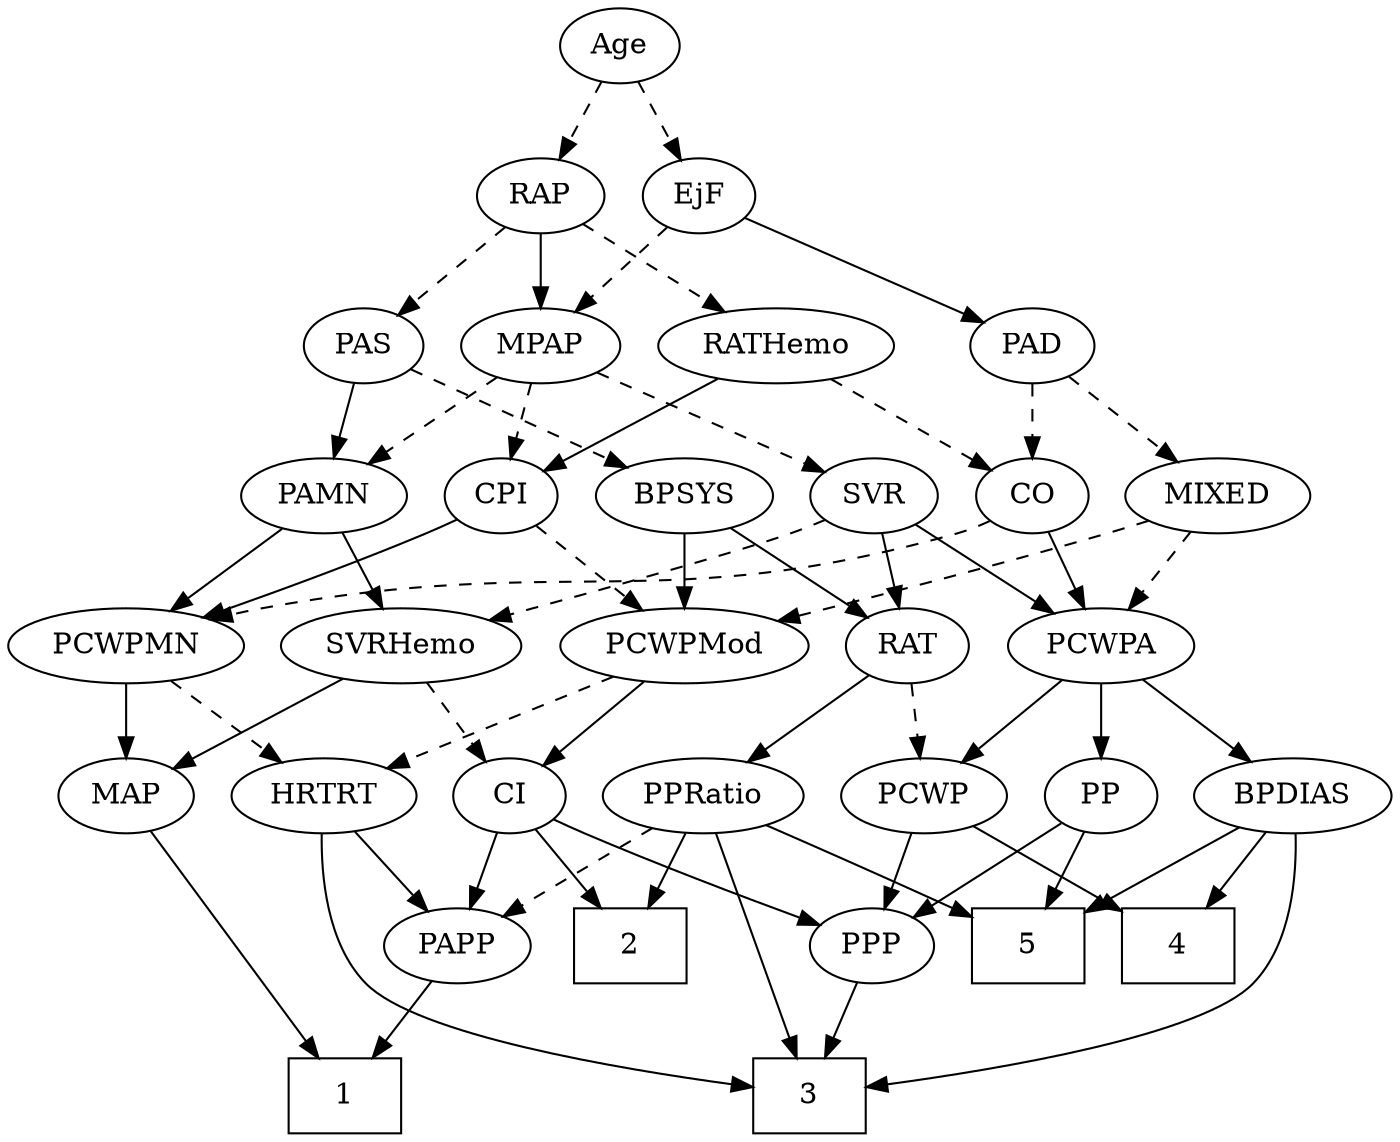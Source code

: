 strict digraph {
	graph [bb="0,0,640.29,540"];
	node [label="\N"];
	1	[height=0.5,
		pos="473.25,18",
		shape=box,
		width=0.75];
	2	[height=0.5,
		pos="335.25,90",
		shape=box,
		width=0.75];
	3	[height=0.5,
		pos="253.25,18",
		shape=box,
		width=0.75];
	4	[height=0.5,
		pos="81.246,90",
		shape=box,
		width=0.75];
	5	[height=0.5,
		pos="153.25,90",
		shape=box,
		width=0.75];
	Age	[height=0.5,
		pos="377.25,522",
		width=0.75];
	EjF	[height=0.5,
		pos="341.25,450",
		width=0.75];
	Age -> EjF	[pos="e,349.55,467.15 368.9,504.76 364.53,496.28 359.1,485.71 354.2,476.2",
		style=dashed];
	RAP	[height=0.5,
		pos="414.25,450",
		width=0.77632];
	Age -> RAP	[pos="e,405.71,467.15 385.83,504.76 390.31,496.28 395.9,485.71 400.93,476.2",
		style=dashed];
	MPAP	[height=0.5,
		pos="414.25,378",
		width=0.97491];
	EjF -> MPAP	[pos="e,398.48,394.11 356.02,434.83 366.04,425.23 379.49,412.33 390.94,401.34",
		style=dashed];
	PAD	[height=0.5,
		pos="195.25,378",
		width=0.79437];
	EjF -> PAD	[pos="e,217.46,389.65 320.02,438.82 295.43,427.03 254.71,407.51 226.5,393.99",
		style=solid];
	RAP -> MPAP	[pos="e,414.25,396.1 414.25,431.7 414.25,423.98 414.25,414.71 414.25,406.11",
		style=solid];
	PAS	[height=0.5,
		pos="494.25,378",
		width=0.75];
	RAP -> PAS	[pos="e,478.35,392.91 430.44,434.83 442.01,424.71 457.75,410.93 470.71,399.59",
		style=dashed];
	RATHemo	[height=0.5,
		pos="312.25,378",
		width=1.3721];
	RAP -> RATHemo	[pos="e,334.39,394.19 395.54,436.16 380.85,426.08 360.08,411.83 342.96,400.08",
		style=dashed];
	MIXED	[height=0.5,
		pos="110.25,306",
		width=1.1193];
	PCWPMod	[height=0.5,
		pos="352.25,234",
		width=1.4443];
	MIXED -> PCWPMod	[pos="e,313.21,245.91 140.72,294.07 146.83,291.98 153.22,289.86 159.25,288 217.34,270.02 232.62,268.16 291.25,252 295.24,250.9 299.38,\
249.75 303.54,248.6",
		style=dashed];
	PCWPA	[height=0.5,
		pos="148.25,234",
		width=1.1555];
	MIXED -> PCWPA	[pos="e,139.04,251.96 119.25,288.41 123.73,280.16 129.24,270.01 134.25,260.78",
		style=dashed];
	PAMN	[height=0.5,
		pos="516.25,306",
		width=1.011];
	MPAP -> PAMN	[pos="e,495.79,321.04 434.4,363.17 449.53,352.79 470.46,338.42 487.36,326.82",
		style=dashed];
	CPI	[height=0.5,
		pos="435.25,306",
		width=0.75];
	MPAP -> CPI	[pos="e,430.21,323.79 419.33,360.05 421.73,352.06 424.65,342.33 427.33,333.4",
		style=dashed];
	SVR	[height=0.5,
		pos="268.25,306",
		width=0.77632];
	MPAP -> SVR	[pos="e,290.26,317.56 389.48,365.13 364.7,353.24 326.5,334.93 299.61,322.04",
		style=dashed];
	BPSYS	[height=0.5,
		pos="352.25,306",
		width=1.0471];
	RAT	[height=0.5,
		pos="255.25,234",
		width=0.75827];
	BPSYS -> RAT	[pos="e,273.04,247.84 332.15,290.5 317.45,279.89 297.37,265.4 281.41,253.88",
		style=solid];
	BPSYS -> PCWPMod	[pos="e,352.25,252.1 352.25,287.7 352.25,279.98 352.25,270.71 352.25,262.11",
		style=solid];
	PAD -> MIXED	[pos="e,128.78,322.26 178.45,363.17 166.59,353.4 150.46,340.11 136.85,328.91",
		style=dashed];
	CO	[height=0.5,
		pos="195.25,306",
		width=0.75];
	PAD -> CO	[pos="e,195.25,324.1 195.25,359.7 195.25,351.98 195.25,342.71 195.25,334.11",
		style=dashed];
	CO -> PCWPA	[pos="e,159.52,251.8 184.58,289.12 178.86,280.59 171.67,269.89 165.2,260.25",
		style=solid];
	PCWPMN	[height=0.5,
		pos="472.25,234",
		width=1.3902];
	CO -> PCWPMN	[pos="e,435.24,246.19 215.83,294.22 220.78,291.92 226.13,289.69 231.25,288 309.56,262.2 333.11,271.43 413.25,252 417.27,251.02 421.42,\
249.95 425.59,248.84",
		style=dashed];
	PAS -> BPSYS	[pos="e,377.49,319.44 472.99,366.52 450.15,355.26 413.51,337.2 386.57,323.92",
		style=dashed];
	PAS -> PAMN	[pos="e,510.82,324.28 499.57,360.05 502.02,352.26 504.99,342.82 507.74,334.08",
		style=solid];
	PAMN -> PCWPMN	[pos="e,482.9,251.96 505.82,288.41 500.58,280.08 494.12,269.8 488.27,260.49",
		style=solid];
	SVRHemo	[height=0.5,
		pos="590.25,234",
		width=1.3902];
	PAMN -> SVRHemo	[pos="e,573.19,251.13 532.3,289.81 542.11,280.53 554.85,268.48 565.88,258.05",
		style=solid];
	RATHemo -> CO	[pos="e,214.71,318.65 287.72,362.33 268.98,351.11 243.11,335.64 223.51,323.91",
		style=dashed];
	RATHemo -> CPI	[pos="e,415.46,318.26 337.73,362.5 357.84,351.05 385.87,335.1 406.72,323.23",
		style=solid];
	CPI -> PCWPMod	[pos="e,371.22,251.01 418.85,291.17 407.5,281.6 392.15,268.65 379.04,257.6",
		style=dashed];
	CPI -> PCWPMN	[pos="e,463.2,252.12 443.83,288.76 448.18,280.53 453.58,270.32 458.5,261.02",
		style=solid];
	PPRatio	[height=0.5,
		pos="302.25,162",
		width=1.1013];
	RAT -> PPRatio	[pos="e,291.3,179.31 265.91,217.12 271.72,208.47 279.03,197.58 285.57,187.83",
		style=solid];
	PCWP	[height=0.5,
		pos="209.25,162",
		width=0.97491];
	RAT -> PCWP	[pos="e,219.96,179.31 244.81,217.12 239.13,208.47 231.97,197.58 225.57,187.83",
		style=dashed];
	SVR -> RAT	[pos="e,258.45,252.28 265.1,288.05 263.67,280.35 261.94,271.03 260.33,262.36",
		style=solid];
	SVR -> PCWPA	[pos="e,172.12,248.92 248.16,293.28 229.83,282.59 202.4,266.59 180.92,254.06",
		style=solid];
	SVR -> SVRHemo	[pos="e,553.6,246.31 289.38,294.09 294.47,291.8 299.97,289.6 305.25,288 402.58,258.49 431.97,274.12 531.25,252 535.34,251.09 539.58,250.05 \
543.8,248.96",
		style=dashed];
	CI	[height=0.5,
		pos="387.25,162",
		width=0.75];
	PCWPMod -> CI	[pos="e,379.09,179.31 360.72,216.05 364.86,207.77 369.94,197.62 374.53,188.42",
		style=solid];
	HRTRT	[height=0.5,
		pos="472.25,162",
		width=1.1013];
	PCWPMod -> HRTRT	[pos="e,448.87,176.64 377.7,218.15 395.87,207.55 420.46,193.21 440.01,181.81",
		style=dashed];
	BPDIAS	[height=0.5,
		pos="42.246,162",
		width=1.1735];
	PCWPA -> BPDIAS	[pos="e,64.181,177.49 126.28,218.5 110.79,208.27 89.837,194.43 72.728,183.13",
		style=solid];
	PP	[height=0.5,
		pos="129.25,162",
		width=0.75];
	PCWPA -> PP	[pos="e,133.8,179.79 143.65,216.05 141.5,208.14 138.89,198.54 136.49,189.69",
		style=solid];
	PCWPA -> PCWP	[pos="e,195.59,178.67 162.39,216.76 170.28,207.71 180.24,196.29 188.95,186.3",
		style=solid];
	MAP	[height=0.5,
		pos="560.25,162",
		width=0.84854];
	PCWPMN -> MAP	[pos="e,542.74,176.93 492.21,217.12 504.81,207.09 521.2,194.06 534.74,183.29",
		style=solid];
	PCWPMN -> HRTRT	[pos="e,472.25,180.1 472.25,215.7 472.25,207.98 472.25,198.71 472.25,190.11",
		style=dashed];
	SVRHemo -> MAP	[pos="e,567.44,179.79 582.98,216.05 579.52,207.97 575.3,198.12 571.44,189.11",
		style=solid];
	SVRHemo -> CI	[pos="e,408.36,173.55 553.04,221.83 511.52,209.25 447.03,189.34 423.25,180 421.41,179.28 419.54,178.51 417.66,177.71",
		style=dashed];
	BPDIAS -> 3	[pos="e,226.15,21.912 37.294,143.85 32.761,124.24 28.965,92.237 45.246,72 66.434,45.665 162.04,30.039 215.95,23.169",
		style=solid];
	BPDIAS -> 4	[pos="e,71.526,108.45 51.489,144.41 56.016,136.28 61.575,126.31 66.658,117.18",
		style=solid];
	BPDIAS -> 5	[pos="e,126.24,108.03 64.977,146.67 80.1,137.13 100.28,124.4 117.53,113.52",
		style=solid];
	MAP -> 1	[pos="e,483.92,36.425 550.27,144.71 535.36,120.39 507.15,74.333 489.32,45.23",
		style=solid];
	PP -> 5	[pos="e,147.32,108.28 135.06,144.05 137.76,136.18 141.03,126.62 144.06,117.79",
		style=solid];
	PPP	[height=0.5,
		pos="225.25,90",
		width=0.75];
	PP -> PPP	[pos="e,207.75,103.76 146.85,148.16 161.6,137.41 182.86,121.91 199.52,109.76",
		style=solid];
	PPP -> 3	[pos="e,246.27,36.447 231.88,72.411 235.06,64.454 238.96,54.722 242.54,45.756",
		style=solid];
	PPRatio -> 2	[pos="e,327.1,108.28 310.23,144.05 313.99,136.09 318.55,126.41 322.75,117.51",
		style=solid];
	PPRatio -> 3	[pos="e,259.2,36.268 296.43,144.15 288.04,119.84 272.45,74.66 262.48,45.753",
		style=solid];
	PPRatio -> 5	[pos="e,180.37,103.82 275.75,148.6 254.73,138.75 224.35,124.51 189.75,108.23",
		style=solid];
	PAPP	[height=0.5,
		pos="412.25,90",
		width=0.88464];
	PPRatio -> PAPP	[pos="e,391.77,104.03 324.24,147 341.16,136.24 364.69,121.26 383.16,109.51",
		style=dashed];
	PCWP -> 4	[pos="e,108.7,106.01 186.07,148.32 167.03,137.91 139.72,122.98 117.75,110.96",
		style=solid];
	PCWP -> PPP	[pos="e,221.3,108.28 213.12,144.05 214.9,136.26 217.06,126.82 219.06,118.08",
		style=solid];
	CI -> 2	[pos="e,348.22,108.46 375.71,145.46 369.41,136.99 361.46,126.29 354.27,116.61",
		style=solid];
	CI -> PPP	[pos="e,247.68,100.09 366,150.78 361.17,148.51 356.04,146.14 351.25,144 319.49,129.83 282.8,114.51 257.23,104.01",
		style=solid];
	CI -> PAPP	[pos="e,406.19,107.96 393.17,144.41 396.02,136.42 399.52,126.64 402.73,117.64",
		style=solid];
	PAPP -> 1	[pos="e,458.03,36.461 425.78,73.465 433.32,64.82 442.87,53.852 451.44,44.028",
		style=solid];
	HRTRT -> 3	[pos="e,280.42,22.655 473.54,143.85 474.04,123.93 471.66,91.335 453.25,72 431.05,48.7 341.97,32.054 290.49,24.161",
		style=solid];
	HRTRT -> PAPP	[pos="e,425.67,106.67 458.33,144.76 450.57,135.71 440.78,124.29 432.21,114.3",
		style=solid];
}
